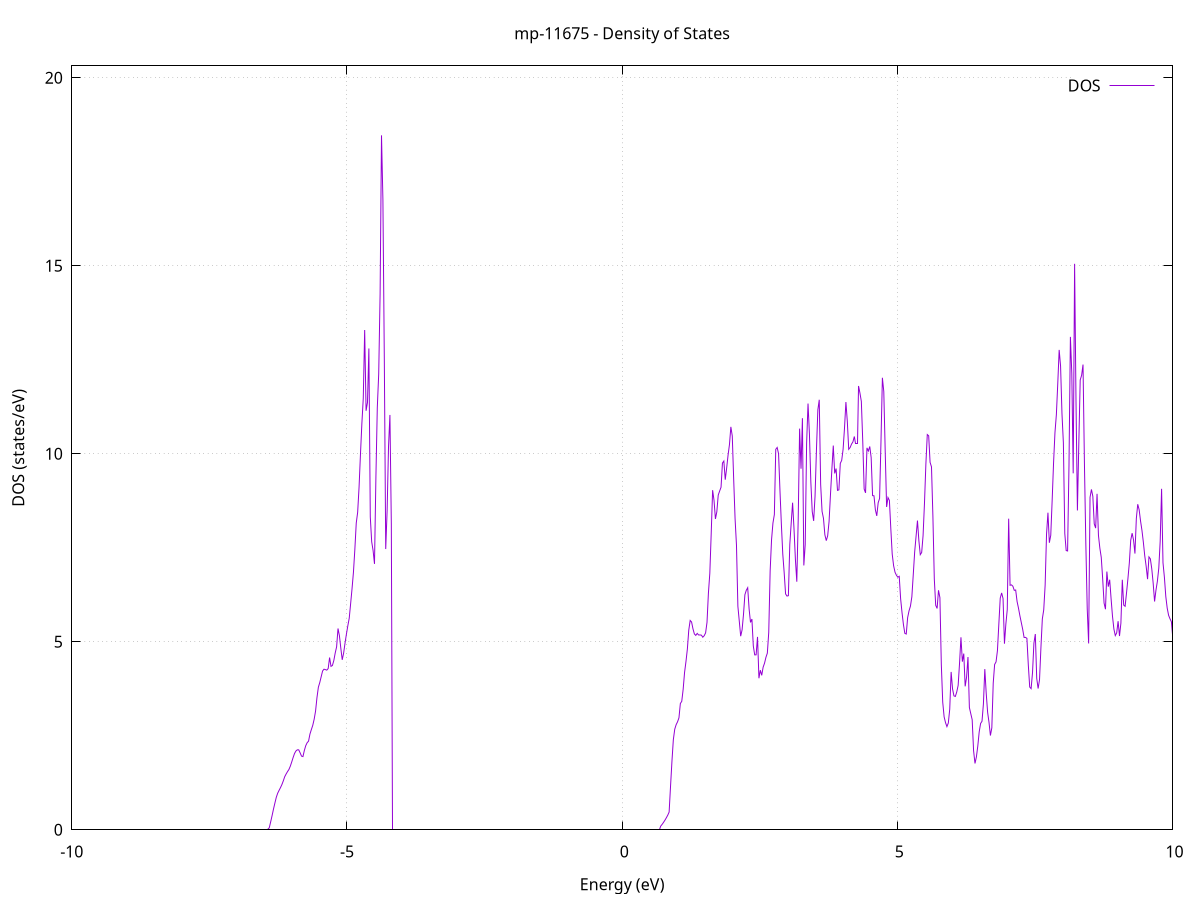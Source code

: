 set title 'mp-11675 - Density of States'
set xlabel 'Energy (eV)'
set ylabel 'DOS (states/eV)'
set grid
set xrange [-10:10]
set yrange [0:20.314]
set xzeroaxis lt -1
set terminal png size 800,600
set output 'mp-11675_dos_gnuplot.png'
plot '-' using 1:2 with lines title 'DOS'
-27.571200 0.000000
-27.545700 0.000000
-27.520300 0.000000
-27.494800 0.000000
-27.469300 0.000000
-27.443800 0.000000
-27.418300 0.000000
-27.392800 0.000000
-27.367300 0.000000
-27.341800 0.000000
-27.316300 0.000000
-27.290800 0.000000
-27.265300 0.000000
-27.239800 0.000000
-27.214300 0.000000
-27.188800 0.000000
-27.163300 0.000000
-27.137900 0.000000
-27.112400 0.000000
-27.086900 0.000000
-27.061400 0.000000
-27.035900 0.000000
-27.010400 0.000000
-26.984900 0.000000
-26.959400 0.000000
-26.933900 0.000000
-26.908400 0.000000
-26.882900 0.000000
-26.857400 0.000000
-26.831900 0.000000
-26.806400 0.000000
-26.781000 0.000000
-26.755500 0.000000
-26.730000 0.000000
-26.704500 0.000000
-26.679000 0.000000
-26.653500 0.000000
-26.628000 0.000000
-26.602500 0.000000
-26.577000 0.000000
-26.551500 0.000000
-26.526000 0.000000
-26.500500 0.000000
-26.475000 0.000000
-26.449500 0.000000
-26.424000 0.000000
-26.398600 0.000000
-26.373100 0.000000
-26.347600 0.000000
-26.322100 0.000000
-26.296600 0.000000
-26.271100 0.000000
-26.245600 0.000000
-26.220100 0.000000
-26.194600 0.000000
-26.169100 0.000000
-26.143600 0.000000
-26.118100 0.000000
-26.092600 0.000000
-26.067100 0.000000
-26.041600 0.000000
-26.016200 0.000000
-25.990700 0.000000
-25.965200 0.000000
-25.939700 0.000000
-25.914200 0.000000
-25.888700 0.000000
-25.863200 0.000000
-25.837700 0.000000
-25.812200 0.000000
-25.786700 0.000000
-25.761200 0.000000
-25.735700 0.000000
-25.710200 0.000000
-25.684700 0.000000
-25.659200 0.000000
-25.633800 0.000000
-25.608300 0.000000
-25.582800 0.000000
-25.557300 0.000000
-25.531800 0.000000
-25.506300 0.000000
-25.480800 0.000000
-25.455300 0.000000
-25.429800 0.000000
-25.404300 0.000000
-25.378800 0.000000
-25.353300 0.000000
-25.327800 0.000000
-25.302300 0.000000
-25.276900 0.000000
-25.251400 38.998400
-25.225900 33.982900
-25.200400 98.540900
-25.174900 41.031500
-25.149400 20.295000
-25.123900 32.928900
-25.098400 62.020000
-25.072900 0.000000
-25.047400 0.000000
-25.021900 601.232300
-24.996400 0.000000
-24.970900 0.000000
-24.945400 0.000000
-24.919900 72.611900
-24.894500 0.000000
-24.869000 0.000000
-24.843500 0.000000
-24.818000 0.000000
-24.792500 0.000000
-24.767000 0.000000
-24.741500 0.000000
-24.716000 0.000000
-24.690500 0.000000
-24.665000 0.000000
-24.639500 0.000000
-24.614000 0.000000
-24.588500 0.000000
-24.563000 0.000000
-24.537500 0.000000
-24.512100 0.000000
-24.486600 0.000000
-24.461100 0.000000
-24.435600 0.000000
-24.410100 0.000000
-24.384600 0.000000
-24.359100 0.000000
-24.333600 0.000000
-24.308100 0.000000
-24.282600 0.000000
-24.257100 0.000000
-24.231600 0.000000
-24.206100 0.000000
-24.180600 0.000000
-24.155100 0.000000
-24.129700 0.000000
-24.104200 0.000000
-24.078700 0.000000
-24.053200 0.000000
-24.027700 0.000000
-24.002200 0.000000
-23.976700 0.000000
-23.951200 0.000000
-23.925700 0.000000
-23.900200 0.000000
-23.874700 0.000000
-23.849200 0.000000
-23.823700 0.000000
-23.798200 0.000000
-23.772800 0.000000
-23.747300 0.000000
-23.721800 0.000000
-23.696300 0.000000
-23.670800 0.000000
-23.645300 0.000000
-23.619800 0.000000
-23.594300 0.000000
-23.568800 0.000000
-23.543300 0.000000
-23.517800 0.000000
-23.492300 0.000000
-23.466800 0.000000
-23.441300 0.000000
-23.415800 0.000000
-23.390400 0.000000
-23.364900 0.000000
-23.339400 0.000000
-23.313900 0.000000
-23.288400 0.000000
-23.262900 0.000000
-23.237400 0.000000
-23.211900 0.000000
-23.186400 0.000000
-23.160900 0.000000
-23.135400 0.000000
-23.109900 0.000000
-23.084400 0.000000
-23.058900 0.000000
-23.033400 0.000000
-23.008000 0.000000
-22.982500 0.000000
-22.957000 0.000000
-22.931500 0.000000
-22.906000 0.000000
-22.880500 0.000000
-22.855000 0.000000
-22.829500 0.000000
-22.804000 0.000000
-22.778500 0.000000
-22.753000 0.000000
-22.727500 0.000000
-22.702000 0.000000
-22.676500 0.000000
-22.651000 0.000000
-22.625600 0.000000
-22.600100 0.000000
-22.574600 0.000000
-22.549100 0.000000
-22.523600 0.000000
-22.498100 0.000000
-22.472600 0.000000
-22.447100 0.000000
-22.421600 0.000000
-22.396100 0.000000
-22.370600 0.000000
-22.345100 0.000000
-22.319600 0.000000
-22.294100 0.000000
-22.268700 0.000000
-22.243200 0.000000
-22.217700 0.000000
-22.192200 0.000000
-22.166700 0.000000
-22.141200 0.000000
-22.115700 0.000000
-22.090200 0.000000
-22.064700 0.000000
-22.039200 0.000000
-22.013700 0.000000
-21.988200 0.000000
-21.962700 0.000000
-21.937200 0.000000
-21.911700 0.000000
-21.886300 0.000000
-21.860800 0.000000
-21.835300 0.000000
-21.809800 0.000000
-21.784300 0.000000
-21.758800 0.000000
-21.733300 0.000000
-21.707800 0.000000
-21.682300 0.000000
-21.656800 0.000000
-21.631300 0.000000
-21.605800 0.000000
-21.580300 0.000000
-21.554800 0.000000
-21.529300 0.000000
-21.503900 0.000000
-21.478400 0.000000
-21.452900 0.000000
-21.427400 0.000000
-21.401900 0.000000
-21.376400 0.000000
-21.350900 0.000000
-21.325400 0.000000
-21.299900 0.000000
-21.274400 0.000000
-21.248900 0.000000
-21.223400 0.000000
-21.197900 0.000000
-21.172400 0.000000
-21.146900 0.000000
-21.121500 0.000000
-21.096000 0.000000
-21.070500 0.000000
-21.045000 0.000000
-21.019500 0.000000
-20.994000 0.000000
-20.968500 0.000000
-20.943000 0.000000
-20.917500 0.000000
-20.892000 0.000000
-20.866500 0.000000
-20.841000 0.000000
-20.815500 0.000000
-20.790000 0.000000
-20.764600 0.000000
-20.739100 0.000000
-20.713600 0.000000
-20.688100 0.000000
-20.662600 0.000000
-20.637100 0.000000
-20.611600 0.000000
-20.586100 0.000000
-20.560600 0.000000
-20.535100 0.000000
-20.509600 0.000000
-20.484100 0.000000
-20.458600 0.000000
-20.433100 0.000000
-20.407600 0.000000
-20.382200 0.000000
-20.356700 0.000000
-20.331200 0.000000
-20.305700 0.000000
-20.280200 0.000000
-20.254700 0.000000
-20.229200 0.000000
-20.203700 0.000000
-20.178200 0.000000
-20.152700 0.000000
-20.127200 0.000000
-20.101700 0.000000
-20.076200 0.000000
-20.050700 0.000000
-20.025200 0.000000
-19.999800 0.000000
-19.974300 0.000000
-19.948800 0.000000
-19.923300 0.000000
-19.897800 0.000000
-19.872300 0.000000
-19.846800 0.000000
-19.821300 0.000000
-19.795800 0.000000
-19.770300 0.000000
-19.744800 0.000000
-19.719300 0.000000
-19.693800 0.000000
-19.668300 0.000000
-19.642800 0.000000
-19.617400 0.000000
-19.591900 0.000000
-19.566400 0.000000
-19.540900 0.000000
-19.515400 0.000000
-19.489900 0.000000
-19.464400 0.000000
-19.438900 0.000000
-19.413400 0.000000
-19.387900 0.000000
-19.362400 0.000000
-19.336900 0.000000
-19.311400 0.000000
-19.285900 0.000000
-19.260500 0.000000
-19.235000 0.000000
-19.209500 0.000000
-19.184000 0.000000
-19.158500 0.000000
-19.133000 0.000000
-19.107500 0.000000
-19.082000 0.000000
-19.056500 0.000000
-19.031000 0.000000
-19.005500 0.000000
-18.980000 0.000000
-18.954500 0.000000
-18.929000 0.000000
-18.903500 0.000000
-18.878100 0.000000
-18.852600 0.000000
-18.827100 0.000000
-18.801600 0.000000
-18.776100 0.000000
-18.750600 0.000000
-18.725100 0.000000
-18.699600 0.000000
-18.674100 0.000000
-18.648600 0.000000
-18.623100 0.000000
-18.597600 0.000000
-18.572100 0.000000
-18.546600 0.000000
-18.521100 0.000000
-18.495700 0.000000
-18.470200 0.000000
-18.444700 0.000000
-18.419200 0.000000
-18.393700 0.000000
-18.368200 0.000000
-18.342700 0.000000
-18.317200 0.000000
-18.291700 0.000000
-18.266200 0.000000
-18.240700 0.000000
-18.215200 0.000000
-18.189700 0.000000
-18.164200 0.000000
-18.138700 0.000000
-18.113300 0.000000
-18.087800 0.000000
-18.062300 0.000000
-18.036800 0.000000
-18.011300 0.000000
-17.985800 0.000000
-17.960300 0.000000
-17.934800 0.000000
-17.909300 0.000000
-17.883800 0.000000
-17.858300 0.000000
-17.832800 0.000000
-17.807300 0.000000
-17.781800 0.000000
-17.756400 0.000000
-17.730900 0.000000
-17.705400 0.000000
-17.679900 0.000000
-17.654400 0.000000
-17.628900 0.000000
-17.603400 0.000000
-17.577900 0.000000
-17.552400 0.000000
-17.526900 0.000000
-17.501400 0.000000
-17.475900 0.000000
-17.450400 0.000000
-17.424900 0.000000
-17.399400 0.000000
-17.374000 0.000000
-17.348500 0.000000
-17.323000 0.000000
-17.297500 0.000000
-17.272000 0.000000
-17.246500 0.000000
-17.221000 0.000000
-17.195500 0.000000
-17.170000 0.000000
-17.144500 0.000000
-17.119000 0.000000
-17.093500 0.000000
-17.068000 0.000000
-17.042500 0.000000
-17.017000 0.000000
-16.991600 0.000000
-16.966100 0.000000
-16.940600 0.000000
-16.915100 0.000000
-16.889600 0.000000
-16.864100 0.000000
-16.838600 0.000000
-16.813100 0.000000
-16.787600 0.000000
-16.762100 0.000000
-16.736600 0.000000
-16.711100 0.000000
-16.685600 0.000000
-16.660100 0.000000
-16.634600 0.000000
-16.609200 0.000000
-16.583700 0.000000
-16.558200 0.000000
-16.532700 0.000000
-16.507200 0.000000
-16.481700 0.000000
-16.456200 0.000000
-16.430700 0.000000
-16.405200 0.000000
-16.379700 0.000000
-16.354200 0.000000
-16.328700 0.000000
-16.303200 0.000000
-16.277700 0.000000
-16.252300 0.000000
-16.226800 0.000000
-16.201300 0.000000
-16.175800 0.000000
-16.150300 0.000000
-16.124800 0.000000
-16.099300 0.000000
-16.073800 0.000000
-16.048300 0.000000
-16.022800 0.000000
-15.997300 0.000000
-15.971800 0.000000
-15.946300 0.000000
-15.920800 0.000000
-15.895300 0.000000
-15.869900 0.000000
-15.844400 0.000000
-15.818900 0.000000
-15.793400 0.000000
-15.767900 0.000000
-15.742400 0.000000
-15.716900 0.000000
-15.691400 0.000000
-15.665900 0.000000
-15.640400 0.000000
-15.614900 0.000000
-15.589400 0.000000
-15.563900 0.000000
-15.538400 0.000000
-15.512900 0.000000
-15.487500 0.000000
-15.462000 0.000000
-15.436500 0.000000
-15.411000 0.000000
-15.385500 0.000000
-15.360000 0.000000
-15.334500 0.000000
-15.309000 0.000000
-15.283500 0.000000
-15.258000 0.000000
-15.232500 0.000000
-15.207000 0.000000
-15.181500 0.000000
-15.156000 0.000000
-15.130500 0.000000
-15.105100 0.000000
-15.079600 0.000000
-15.054100 0.000000
-15.028600 0.000000
-15.003100 0.000000
-14.977600 0.000000
-14.952100 0.000000
-14.926600 0.000000
-14.901100 0.000000
-14.875600 0.000000
-14.850100 0.000000
-14.824600 0.000000
-14.799100 0.000000
-14.773600 0.000000
-14.748200 0.000000
-14.722700 0.000000
-14.697200 0.000000
-14.671700 0.000000
-14.646200 0.000000
-14.620700 0.000000
-14.595200 0.000000
-14.569700 0.000000
-14.544200 0.000000
-14.518700 0.000000
-14.493200 0.000000
-14.467700 0.000000
-14.442200 0.000000
-14.416700 0.000000
-14.391200 0.000000
-14.365800 0.000000
-14.340300 0.000000
-14.314800 0.000000
-14.289300 0.000000
-14.263800 0.000000
-14.238300 0.000000
-14.212800 0.000000
-14.187300 0.000000
-14.161800 0.000000
-14.136300 0.000000
-14.110800 0.000000
-14.085300 0.000000
-14.059800 0.000000
-14.034300 0.000000
-14.008800 0.000000
-13.983400 0.000000
-13.957900 0.000000
-13.932400 0.000000
-13.906900 0.000000
-13.881400 0.000000
-13.855900 0.000000
-13.830400 0.000000
-13.804900 0.000000
-13.779400 0.000000
-13.753900 0.000000
-13.728400 0.000000
-13.702900 0.000000
-13.677400 0.000000
-13.651900 0.000000
-13.626400 0.000000
-13.601000 0.000000
-13.575500 0.000000
-13.550000 0.000000
-13.524500 0.000000
-13.499000 0.000000
-13.473500 0.000000
-13.448000 0.000000
-13.422500 0.000000
-13.397000 0.000000
-13.371500 0.000000
-13.346000 0.000000
-13.320500 0.000000
-13.295000 0.000000
-13.269500 0.000000
-13.244000 0.000000
-13.218600 0.000000
-13.193100 0.000000
-13.167600 0.000000
-13.142100 0.000000
-13.116600 0.000000
-13.091100 0.000000
-13.065600 0.000000
-13.040100 0.000000
-13.014600 0.000000
-12.989100 0.000000
-12.963600 0.000000
-12.938100 0.000000
-12.912600 0.000000
-12.887100 0.000000
-12.861700 0.000000
-12.836200 0.000000
-12.810700 0.000000
-12.785200 0.000000
-12.759700 0.000000
-12.734200 0.000000
-12.708700 0.000000
-12.683200 0.000000
-12.657700 0.000000
-12.632200 0.000000
-12.606700 0.000000
-12.581200 0.000000
-12.555700 0.000000
-12.530200 0.000000
-12.504700 0.000000
-12.479300 0.000000
-12.453800 0.000000
-12.428300 0.000000
-12.402800 0.000000
-12.377300 0.000000
-12.351800 0.000000
-12.326300 0.000000
-12.300800 0.000000
-12.275300 0.000000
-12.249800 0.000000
-12.224300 0.000000
-12.198800 0.000000
-12.173300 0.000000
-12.147800 0.000000
-12.122300 0.000000
-12.096900 0.000000
-12.071400 0.000000
-12.045900 0.000000
-12.020400 0.000000
-11.994900 0.000000
-11.969400 0.000000
-11.943900 0.000000
-11.918400 0.000000
-11.892900 0.000000
-11.867400 0.000000
-11.841900 0.000000
-11.816400 0.000000
-11.790900 0.000000
-11.765400 0.000000
-11.739900 0.000000
-11.714500 0.000000
-11.689000 0.000000
-11.663500 0.000000
-11.638000 0.000000
-11.612500 0.000000
-11.587000 0.000000
-11.561500 0.000000
-11.536000 0.000000
-11.510500 0.000000
-11.485000 0.000000
-11.459500 0.000000
-11.434000 0.000000
-11.408500 0.000000
-11.383000 0.000000
-11.357600 0.000000
-11.332100 0.000000
-11.306600 0.000000
-11.281100 0.000000
-11.255600 0.000000
-11.230100 0.000000
-11.204600 0.000000
-11.179100 0.000000
-11.153600 0.000000
-11.128100 0.000000
-11.102600 0.000000
-11.077100 0.000000
-11.051600 0.000000
-11.026100 0.000000
-11.000600 0.000000
-10.975200 0.000000
-10.949700 0.000000
-10.924200 0.000000
-10.898700 0.000000
-10.873200 0.000000
-10.847700 0.000000
-10.822200 0.000000
-10.796700 0.000000
-10.771200 0.000000
-10.745700 0.000000
-10.720200 0.000000
-10.694700 0.000000
-10.669200 0.000000
-10.643700 0.000000
-10.618200 0.000000
-10.592800 0.000000
-10.567300 0.000000
-10.541800 0.000000
-10.516300 0.000000
-10.490800 0.000000
-10.465300 0.000000
-10.439800 0.000000
-10.414300 0.000000
-10.388800 0.000000
-10.363300 0.000000
-10.337800 0.000000
-10.312300 0.000000
-10.286800 0.000000
-10.261300 0.000000
-10.235800 0.000000
-10.210400 0.000000
-10.184900 0.000000
-10.159400 0.000000
-10.133900 0.000000
-10.108400 0.000000
-10.082900 0.000000
-10.057400 0.000000
-10.031900 0.000000
-10.006400 0.000000
-9.980900 0.000000
-9.955400 0.000000
-9.929900 0.000000
-9.904400 0.000000
-9.878900 0.000000
-9.853500 0.000000
-9.828000 0.000000
-9.802500 0.000000
-9.777000 0.000000
-9.751500 0.000000
-9.726000 0.000000
-9.700500 0.000000
-9.675000 0.000000
-9.649500 0.000000
-9.624000 0.000000
-9.598500 0.000000
-9.573000 0.000000
-9.547500 0.000000
-9.522000 0.000000
-9.496500 0.000000
-9.471100 0.000000
-9.445600 0.000000
-9.420100 0.000000
-9.394600 0.000000
-9.369100 0.000000
-9.343600 0.000000
-9.318100 0.000000
-9.292600 0.000000
-9.267100 0.000000
-9.241600 0.000000
-9.216100 0.000000
-9.190600 0.000000
-9.165100 0.000000
-9.139600 0.000000
-9.114100 0.000000
-9.088700 0.000000
-9.063200 0.000000
-9.037700 0.000000
-9.012200 0.000000
-8.986700 0.000000
-8.961200 0.000000
-8.935700 0.000000
-8.910200 0.000000
-8.884700 0.000000
-8.859200 0.000000
-8.833700 0.000000
-8.808200 0.000000
-8.782700 0.000000
-8.757200 0.000000
-8.731700 0.000000
-8.706300 0.000000
-8.680800 0.000000
-8.655300 0.000000
-8.629800 0.000000
-8.604300 0.000000
-8.578800 0.000000
-8.553300 0.000000
-8.527800 0.000000
-8.502300 0.000000
-8.476800 0.000000
-8.451300 0.000000
-8.425800 0.000000
-8.400300 0.000000
-8.374800 0.000000
-8.349400 0.000000
-8.323900 0.000000
-8.298400 0.000000
-8.272900 0.000000
-8.247400 0.000000
-8.221900 0.000000
-8.196400 0.000000
-8.170900 0.000000
-8.145400 0.000000
-8.119900 0.000000
-8.094400 0.000000
-8.068900 0.000000
-8.043400 0.000000
-8.017900 0.000000
-7.992400 0.000000
-7.967000 0.000000
-7.941500 0.000000
-7.916000 0.000000
-7.890500 0.000000
-7.865000 0.000000
-7.839500 0.000000
-7.814000 0.000000
-7.788500 0.000000
-7.763000 0.000000
-7.737500 0.000000
-7.712000 0.000000
-7.686500 0.000000
-7.661000 0.000000
-7.635500 0.000000
-7.610000 0.000000
-7.584600 0.000000
-7.559100 0.000000
-7.533600 0.000000
-7.508100 0.000000
-7.482600 0.000000
-7.457100 0.000000
-7.431600 0.000000
-7.406100 0.000000
-7.380600 0.000000
-7.355100 0.000000
-7.329600 0.000000
-7.304100 0.000000
-7.278600 0.000000
-7.253100 0.000000
-7.227600 0.000000
-7.202200 0.000000
-7.176700 0.000000
-7.151200 0.000000
-7.125700 0.000000
-7.100200 0.000000
-7.074700 0.000000
-7.049200 0.000000
-7.023700 0.000000
-6.998200 0.000000
-6.972700 0.000000
-6.947200 0.000000
-6.921700 0.000000
-6.896200 0.000000
-6.870700 0.000000
-6.845300 0.000000
-6.819800 0.000000
-6.794300 0.000000
-6.768800 0.000000
-6.743300 0.000000
-6.717800 0.000000
-6.692300 0.000000
-6.666800 0.000000
-6.641300 0.000000
-6.615800 0.000000
-6.590300 0.000000
-6.564800 0.000000
-6.539300 0.000000
-6.513800 0.000000
-6.488300 0.000000
-6.462900 0.000000
-6.437400 0.000000
-6.411900 0.052200
-6.386400 0.210100
-6.360900 0.374500
-6.335400 0.547500
-6.309900 0.708400
-6.284400 0.862400
-6.258900 0.972100
-6.233400 1.048700
-6.207900 1.121100
-6.182400 1.202200
-6.156900 1.300100
-6.131400 1.410700
-6.105900 1.482500
-6.080500 1.545700
-6.055000 1.603000
-6.029500 1.690400
-6.004000 1.802200
-5.978500 1.920800
-5.953000 2.028400
-5.927500 2.094800
-5.902000 2.126500
-5.876500 2.125100
-5.851000 2.045600
-5.825500 1.958100
-5.800000 1.946500
-5.774500 2.108100
-5.749000 2.236600
-5.723500 2.315100
-5.698100 2.356900
-5.672600 2.545100
-5.647100 2.664500
-5.621600 2.777000
-5.596100 2.939000
-5.570600 3.157100
-5.545100 3.515000
-5.519600 3.791300
-5.494100 3.915300
-5.468600 4.069600
-5.443100 4.222700
-5.417600 4.270100
-5.392100 4.259500
-5.366600 4.245600
-5.341200 4.288800
-5.315700 4.579800
-5.290200 4.345400
-5.264700 4.368600
-5.239200 4.498500
-5.213700 4.700100
-5.188200 4.865300
-5.162700 5.352600
-5.137200 5.160300
-5.111700 4.827400
-5.086200 4.519200
-5.060700 4.697800
-5.035200 4.965000
-5.009700 5.205300
-4.984200 5.427200
-4.958800 5.627400
-4.933300 6.015000
-4.907800 6.412600
-4.882300 6.849300
-4.856800 7.454100
-4.831300 8.157200
-4.805800 8.442600
-4.780300 9.109300
-4.754800 9.987600
-4.729300 10.800300
-4.703800 11.475200
-4.678300 13.289900
-4.652800 11.142200
-4.627300 11.362000
-4.601800 12.798900
-4.576400 8.321200
-4.550900 7.658800
-4.525400 7.425900
-4.499900 7.070600
-4.474400 9.363500
-4.448900 11.226500
-4.423400 12.119400
-4.397900 14.245000
-4.372400 18.466900
-4.346900 16.751200
-4.321400 12.512200
-4.295900 7.465900
-4.270400 8.484000
-4.244900 10.195400
-4.219400 11.030800
-4.194000 8.130500
-4.168500 0.000000
-4.143000 0.000000
-4.117500 0.000000
-4.092000 0.000000
-4.066500 0.000000
-4.041000 0.000000
-4.015500 0.000000
-3.990000 0.000000
-3.964500 0.000000
-3.939000 0.000000
-3.913500 0.000000
-3.888000 0.000000
-3.862500 0.000000
-3.837100 0.000000
-3.811600 0.000000
-3.786100 0.000000
-3.760600 0.000000
-3.735100 0.000000
-3.709600 0.000000
-3.684100 0.000000
-3.658600 0.000000
-3.633100 0.000000
-3.607600 0.000000
-3.582100 0.000000
-3.556600 0.000000
-3.531100 0.000000
-3.505600 0.000000
-3.480100 0.000000
-3.454700 0.000000
-3.429200 0.000000
-3.403700 0.000000
-3.378200 0.000000
-3.352700 0.000000
-3.327200 0.000000
-3.301700 0.000000
-3.276200 0.000000
-3.250700 0.000000
-3.225200 0.000000
-3.199700 0.000000
-3.174200 0.000000
-3.148700 0.000000
-3.123200 0.000000
-3.097700 0.000000
-3.072300 0.000000
-3.046800 0.000000
-3.021300 0.000000
-2.995800 0.000000
-2.970300 0.000000
-2.944800 0.000000
-2.919300 0.000000
-2.893800 0.000000
-2.868300 0.000000
-2.842800 0.000000
-2.817300 0.000000
-2.791800 0.000000
-2.766300 0.000000
-2.740800 0.000000
-2.715300 0.000000
-2.689900 0.000000
-2.664400 0.000000
-2.638900 0.000000
-2.613400 0.000000
-2.587900 0.000000
-2.562400 0.000000
-2.536900 0.000000
-2.511400 0.000000
-2.485900 0.000000
-2.460400 0.000000
-2.434900 0.000000
-2.409400 0.000000
-2.383900 0.000000
-2.358400 0.000000
-2.333000 0.000000
-2.307500 0.000000
-2.282000 0.000000
-2.256500 0.000000
-2.231000 0.000000
-2.205500 0.000000
-2.180000 0.000000
-2.154500 0.000000
-2.129000 0.000000
-2.103500 0.000000
-2.078000 0.000000
-2.052500 0.000000
-2.027000 0.000000
-2.001500 0.000000
-1.976000 0.000000
-1.950600 0.000000
-1.925100 0.000000
-1.899600 0.000000
-1.874100 0.000000
-1.848600 0.000000
-1.823100 0.000000
-1.797600 0.000000
-1.772100 0.000000
-1.746600 0.000000
-1.721100 0.000000
-1.695600 0.000000
-1.670100 0.000000
-1.644600 0.000000
-1.619100 0.000000
-1.593600 0.000000
-1.568200 0.000000
-1.542700 0.000000
-1.517200 0.000000
-1.491700 0.000000
-1.466200 0.000000
-1.440700 0.000000
-1.415200 0.000000
-1.389700 0.000000
-1.364200 0.000000
-1.338700 0.000000
-1.313200 0.000000
-1.287700 0.000000
-1.262200 0.000000
-1.236700 0.000000
-1.211200 0.000000
-1.185800 0.000000
-1.160300 0.000000
-1.134800 0.000000
-1.109300 0.000000
-1.083800 0.000000
-1.058300 0.000000
-1.032800 0.000000
-1.007300 0.000000
-0.981800 0.000000
-0.956300 0.000000
-0.930800 0.000000
-0.905300 0.000000
-0.879800 0.000000
-0.854300 0.000000
-0.828900 0.000000
-0.803400 0.000000
-0.777900 0.000000
-0.752400 0.000000
-0.726900 0.000000
-0.701400 0.000000
-0.675900 0.000000
-0.650400 0.000000
-0.624900 0.000000
-0.599400 0.000000
-0.573900 0.000000
-0.548400 0.000000
-0.522900 0.000000
-0.497400 0.000000
-0.471900 0.000000
-0.446500 0.000000
-0.421000 0.000000
-0.395500 0.000000
-0.370000 0.000000
-0.344500 0.000000
-0.319000 0.000000
-0.293500 0.000000
-0.268000 0.000000
-0.242500 0.000000
-0.217000 0.000000
-0.191500 0.000000
-0.166000 0.000000
-0.140500 0.000000
-0.115000 0.000000
-0.089500 0.000000
-0.064100 0.000000
-0.038600 0.000000
-0.013100 0.000000
0.012400 0.000000
0.037900 0.000000
0.063400 0.000000
0.088900 0.000000
0.114400 0.000000
0.139900 0.000000
0.165400 0.000000
0.190900 0.000000
0.216400 0.000000
0.241900 0.000000
0.267400 0.000000
0.292900 0.000000
0.318300 0.000000
0.343800 0.000000
0.369300 0.000000
0.394800 0.000000
0.420300 0.000000
0.445800 0.000000
0.471300 0.000000
0.496800 0.000000
0.522300 0.000000
0.547800 0.000000
0.573300 0.000000
0.598800 0.000000
0.624300 0.000000
0.649800 0.000000
0.675200 0.000000
0.700700 0.096600
0.726200 0.143600
0.751700 0.196200
0.777200 0.254400
0.802700 0.318100
0.828200 0.387000
0.853700 0.470500
0.879200 1.155300
0.904700 1.816500
0.930200 2.395100
0.955700 2.674700
0.981200 2.795100
1.006700 2.871100
1.032200 2.976700
1.057600 3.358100
1.083100 3.415400
1.108600 3.734600
1.134100 4.183200
1.159600 4.472500
1.185100 4.805600
1.210600 5.309900
1.236100 5.566800
1.261600 5.525200
1.287100 5.341800
1.312600 5.207200
1.338100 5.169300
1.363600 5.222100
1.389100 5.180800
1.414600 5.181400
1.440000 5.175100
1.465500 5.120700
1.491000 5.160300
1.516500 5.237100
1.542000 5.516000
1.567500 6.293500
1.593000 6.820900
1.618500 7.885100
1.644000 9.030800
1.669500 8.758000
1.695000 8.266100
1.720500 8.456500
1.746000 8.900800
1.771500 9.008000
1.797000 9.108800
1.822400 9.752100
1.847900 9.805600
1.873400 9.309100
1.898900 9.617800
1.924400 9.960300
1.949900 10.242500
1.975400 10.714100
2.000900 10.472400
2.026400 9.331800
2.051900 8.274700
2.077400 7.566700
2.102900 5.943600
2.128400 5.547700
2.153900 5.148000
2.179300 5.315900
2.204800 5.722900
2.230300 6.251500
2.255800 6.368600
2.281300 6.436900
2.306800 5.872600
2.332300 5.514900
2.357800 5.603400
2.383300 4.886800
2.408800 4.650200
2.434300 4.652400
2.459800 5.129500
2.485300 4.029600
2.510800 4.244600
2.536300 4.106700
2.561700 4.323800
2.587200 4.429500
2.612700 4.586400
2.638200 4.697400
2.663700 5.248000
2.689200 6.880300
2.714700 7.714300
2.740200 8.157500
2.765700 8.382400
2.791200 10.117100
2.816700 10.166700
2.842200 9.998800
2.867700 9.020900
2.893200 8.122400
2.918700 7.331800
2.944100 6.837600
2.969600 6.272200
2.995100 6.215200
3.020600 6.225000
3.046100 7.585200
3.071600 8.153200
3.097100 8.697800
3.122600 8.006400
3.148100 7.189000
3.173600 6.597000
3.199100 8.250100
3.224600 10.668700
3.250100 9.601300
3.275600 10.945300
3.301100 7.028500
3.326500 7.586300
3.352000 10.280500
3.377500 11.334200
3.403000 10.529100
3.428500 9.252000
3.454000 8.463100
3.479500 8.213600
3.505000 8.868700
3.530500 10.101200
3.556000 11.168000
3.581500 11.435300
3.607000 9.181900
3.632500 8.467700
3.658000 8.283500
3.683400 7.846500
3.708900 7.689000
3.734400 7.815600
3.759900 8.198800
3.785400 8.915300
3.810900 9.589200
3.836400 10.216600
3.861900 9.476800
3.887400 9.606000
3.912900 9.025700
3.938400 9.038300
3.963900 9.743500
3.989400 9.823400
4.014900 10.119400
4.040400 10.683800
4.065800 11.374400
4.091300 10.858500
4.116800 10.118000
4.142300 10.164500
4.167800 10.255900
4.193300 10.315700
4.218800 10.458600
4.244300 10.281600
4.269800 10.281600
4.295300 11.801400
4.320800 11.614100
4.346300 11.391300
4.371800 10.332300
4.397300 9.061200
4.422800 8.959300
4.448200 10.156400
4.473700 10.071400
4.499200 10.193300
4.524700 9.899400
4.550200 8.886200
4.575700 8.881900
4.601200 8.509700
4.626700 8.346900
4.652200 8.696800
4.677700 8.811600
4.703200 10.331800
4.728700 12.019900
4.754200 11.652900
4.779700 10.077800
4.805200 8.585100
4.830600 8.835400
4.856100 8.757900
4.881600 8.011900
4.907100 7.332400
4.932600 7.021800
4.958100 6.849400
4.983600 6.768900
5.009100 6.716700
5.034600 6.740100
5.060100 6.142400
5.085600 5.771600
5.111100 5.456300
5.136600 5.222800
5.162100 5.205700
5.187500 5.642300
5.213000 5.822800
5.238500 5.948100
5.264000 6.196300
5.289500 6.779300
5.315000 7.382800
5.340500 7.802900
5.366000 8.222100
5.391500 7.690900
5.417000 7.316100
5.442500 7.373100
5.468000 7.823600
5.493500 8.687700
5.519000 9.727800
5.544500 10.510200
5.569900 10.476600
5.595400 9.770300
5.620900 9.651000
5.646400 8.340000
5.671900 6.673200
5.697400 5.969500
5.722900 5.886000
5.748400 6.368900
5.773900 6.173100
5.799400 4.397500
5.824900 3.394400
5.850400 3.003000
5.875900 2.848200
5.901400 2.743600
5.926900 2.840200
5.952300 3.206400
5.977800 4.197300
6.003300 3.747300
6.028800 3.560700
6.054300 3.545300
6.079800 3.664500
6.105300 3.840000
6.130800 4.435800
6.156300 5.118100
6.181800 4.470600
6.207300 4.685000
6.232800 3.813800
6.258300 4.056400
6.283800 4.594400
6.309300 3.252500
6.334700 3.087900
6.360200 2.926800
6.385700 2.103600
6.411200 1.764000
6.436700 1.936600
6.462200 2.225400
6.487700 2.603100
6.513200 2.827300
6.538700 2.885700
6.564200 3.343300
6.589700 4.273700
6.615200 3.629400
6.640700 3.124500
6.666200 2.852300
6.691600 2.506500
6.717100 2.710400
6.742600 3.901400
6.768100 4.396400
6.793600 4.464000
6.819100 4.763600
6.844600 5.471100
6.870100 6.162300
6.895600 6.298600
6.921100 6.148500
6.946600 4.948200
6.972100 5.469400
6.997600 5.852500
7.023100 8.272600
7.048600 6.501800
7.074000 6.512600
7.099500 6.477200
7.125000 6.367300
7.150500 6.375900
7.176000 6.070700
7.201500 5.894400
7.227000 5.692800
7.252500 5.511700
7.278000 5.329700
7.303500 5.114300
7.329000 5.115900
7.354500 5.091300
7.380000 4.384500
7.405500 3.796200
7.431000 3.753100
7.456400 4.174500
7.481900 4.962000
7.507400 5.205300
7.532900 4.027400
7.558400 3.756000
7.583900 3.991500
7.609400 4.847700
7.634900 5.606100
7.660400 5.850500
7.685900 6.505400
7.711400 7.863600
7.736900 8.431600
7.762400 7.632600
7.787900 7.830000
7.813400 8.757800
7.838800 9.753900
7.864300 10.558100
7.889800 11.037500
7.915300 11.867700
7.940800 12.761400
7.966300 12.330800
7.991800 11.061200
8.017300 10.290200
8.042800 7.880400
8.068300 7.425000
8.093800 7.414000
8.119300 9.698700
8.144800 13.107500
8.170300 12.138800
8.195700 9.479500
8.221200 15.049700
8.246700 11.403300
8.272200 8.492200
8.297700 10.275800
8.323200 11.961600
8.348700 12.084500
8.374200 12.371000
8.399700 9.749800
8.425200 7.611100
8.450700 5.877300
8.476200 4.955100
8.501700 8.840400
8.527200 9.051400
8.552700 8.865000
8.578100 8.133900
8.603600 8.021600
8.629100 8.933800
8.654600 7.829000
8.680100 7.488700
8.705600 7.244800
8.731100 6.679900
8.756600 6.029100
8.782100 5.864800
8.807600 6.866800
8.833100 6.465200
8.858600 6.649900
8.884100 6.147700
8.909600 5.679700
8.935100 5.338900
8.960500 5.164400
8.986000 5.236300
9.011500 5.547500
9.037000 5.152200
9.062500 5.496200
9.088000 6.648300
9.113500 5.975300
9.139000 5.942300
9.164500 6.298200
9.190000 6.675500
9.215500 7.093700
9.241000 7.700700
9.266500 7.886800
9.292000 7.706400
9.317500 7.345400
9.342900 8.275300
9.368400 8.657000
9.393900 8.512000
9.419400 8.212500
9.444900 7.963300
9.470400 7.647300
9.495900 7.285400
9.521400 7.005800
9.546900 6.664500
9.572400 7.256200
9.597900 7.204400
9.623400 6.940000
9.648900 6.555700
9.674400 6.070100
9.699800 6.374600
9.725300 6.608800
9.750800 6.956300
9.776300 7.674500
9.801800 9.067400
9.827300 7.102300
9.852800 6.714600
9.878300 6.203900
9.903800 5.894600
9.929300 5.702900
9.954800 5.610000
9.980300 5.531800
10.005800 5.091400
10.031300 4.431900
10.056800 3.977700
10.082200 3.703000
10.107700 3.502100
10.133200 3.354700
10.158700 3.210200
10.184200 3.090700
10.209700 2.985700
10.235200 2.869000
10.260700 2.760300
10.286200 2.620500
10.311700 2.445500
10.337200 2.299100
10.362700 2.235900
10.388200 2.175300
10.413700 2.105900
10.439200 2.028400
10.464600 1.913900
10.490100 1.769800
10.515600 1.732700
10.541100 2.013000
10.566600 1.691300
10.592100 1.166900
10.617600 1.150900
10.643100 1.164900
10.668600 1.198200
10.694100 1.303400
10.719600 1.352400
10.745100 1.439500
10.770600 1.526300
10.796100 1.612700
10.821600 1.683100
10.847000 1.749200
10.872500 1.833900
10.898000 1.931100
10.923500 2.045800
10.949000 2.134000
10.974500 2.217400
11.000000 2.343600
11.025500 2.448100
11.051000 2.550800
11.076500 2.664700
11.102000 2.883700
11.127500 3.027700
11.153000 3.172400
11.178500 3.334200
11.203900 3.499100
11.229400 3.654500
11.254900 3.832500
11.280400 4.029100
11.305900 4.697800
11.331400 5.251100
11.356900 4.775400
11.382400 4.745400
11.407900 4.781300
11.433400 4.986400
11.458900 5.158100
11.484400 5.200700
11.509900 5.123600
11.535400 4.865400
11.560900 4.508700
11.586300 4.303000
11.611800 4.109800
11.637300 4.062700
11.662800 4.012600
11.688300 4.081600
11.713800 4.247500
11.739300 4.444700
11.764800 4.350600
11.790300 4.369300
11.815800 4.674300
11.841300 4.998700
11.866800 5.254300
11.892300 5.625600
11.917800 6.341200
11.943300 7.080100
11.968700 6.984700
11.994200 6.670400
12.019700 6.456400
12.045200 6.418200
12.070700 6.461900
12.096200 6.197300
12.121700 5.832300
12.147200 5.351200
12.172700 5.012200
12.198200 4.905700
12.223700 5.118500
12.249200 5.377700
12.274700 5.601600
12.300200 5.837400
12.325700 6.099600
12.351100 6.246700
12.376600 6.344800
12.402100 6.179100
12.427600 6.106400
12.453100 6.190400
12.478600 6.584500
12.504100 6.837600
12.529600 6.917100
12.555100 6.995300
12.580600 7.531600
12.606100 7.920800
12.631600 8.154400
12.657100 8.091800
12.682600 7.976200
12.708100 7.675200
12.733500 7.170000
12.759000 6.755200
12.784500 7.075900
12.810000 7.450300
12.835500 7.486700
12.861000 7.434500
12.886500 7.393200
12.912000 6.831000
12.937500 6.762200
12.963000 6.935500
12.988500 7.298800
13.014000 7.194600
13.039500 7.378400
13.065000 7.408800
13.090400 7.306800
13.115900 7.160600
13.141400 7.059800
13.166900 7.062100
13.192400 7.070000
13.217900 7.248100
13.243400 7.013100
13.268900 6.670200
13.294400 6.225400
13.319900 6.322900
13.345400 6.308900
13.370900 6.163100
13.396400 6.142000
13.421900 6.085700
13.447400 6.242300
13.472800 6.130100
13.498300 6.402300
13.523800 6.097400
13.549300 6.380000
13.574800 6.961700
13.600300 7.168700
13.625800 7.502400
13.651300 7.459500
13.676800 6.982000
13.702300 7.067500
13.727800 7.310000
13.753300 7.562000
13.778800 7.852800
13.804300 7.789400
13.829800 7.440300
13.855200 7.321100
13.880700 7.347500
13.906200 7.430500
13.931700 7.413600
13.957200 7.038400
13.982700 6.846100
14.008200 6.958700
14.033700 6.959300
14.059200 6.277900
14.084700 6.352000
14.110200 6.572400
14.135700 6.892100
14.161200 6.917700
14.186700 7.123700
14.212200 7.315900
14.237600 7.547200
14.263100 7.894700
14.288600 7.789100
14.314100 7.436300
14.339600 7.274400
14.365100 7.138500
14.390600 7.105600
14.416100 7.386900
14.441600 7.714200
14.467100 7.808900
14.492600 7.974800
14.518100 7.859400
14.543600 7.528800
14.569100 7.330700
14.594500 7.102000
14.620000 7.035900
14.645500 7.147000
14.671000 7.353100
14.696500 7.327300
14.722000 7.561800
14.747500 7.660900
14.773000 7.930100
14.798500 8.197900
14.824000 8.359100
14.849500 8.824000
14.875000 8.384300
14.900500 8.133400
14.926000 7.961300
14.951500 8.225400
14.976900 8.797600
15.002400 8.708500
15.027900 8.341200
15.053400 8.061900
15.078900 8.163200
15.104400 8.390500
15.129900 8.158600
15.155400 7.863900
15.180900 7.930000
15.206400 7.960100
15.231900 7.937600
15.257400 8.296400
15.282900 7.526700
15.308400 7.079500
15.333900 6.752700
15.359300 6.700100
15.384800 7.087000
15.410300 7.338200
15.435800 7.585600
15.461300 7.936200
15.486800 7.908000
15.512300 7.739000
15.537800 7.719100
15.563300 7.860500
15.588800 7.915000
15.614300 8.209300
15.639800 8.490400
15.665300 8.851100
15.690800 8.354800
15.716300 7.871700
15.741700 7.685400
15.767200 7.482700
15.792700 7.047500
15.818200 6.613700
15.843700 6.437300
15.869200 6.737600
15.894700 7.162600
15.920200 8.194000
15.945700 9.543600
15.971200 10.334400
15.996700 10.332600
16.022200 9.351900
16.047700 8.052900
16.073200 8.164600
16.098600 8.220100
16.124100 8.274600
16.149600 8.369600
16.175100 8.039700
16.200600 8.072000
16.226100 8.355700
16.251600 8.650100
16.277100 7.998100
16.302600 7.945100
16.328100 8.084000
16.353600 7.959900
16.379100 7.765600
16.404600 8.204100
16.430100 8.379000
16.455600 8.107600
16.481000 7.687300
16.506500 7.203000
16.532000 6.841900
16.557500 6.824500
16.583000 6.887400
16.608500 7.275500
16.634000 7.567800
16.659500 7.332700
16.685000 7.409800
16.710500 7.514100
16.736000 7.376100
16.761500 6.869500
16.787000 6.813500
16.812500 7.057400
16.838000 7.223400
16.863400 7.473500
16.888900 7.802200
16.914400 8.305300
16.939900 8.453700
16.965400 8.302600
16.990900 7.676500
17.016400 7.744400
17.041900 7.481400
17.067400 6.937200
17.092900 5.777200
17.118400 5.636300
17.143900 5.780300
17.169400 5.919500
17.194900 5.945200
17.220400 6.176000
17.245800 6.393000
17.271300 6.559300
17.296800 7.318100
17.322300 7.762000
17.347800 8.082600
17.373300 7.865700
17.398800 7.341200
17.424300 7.040900
17.449800 7.250700
17.475300 7.877600
17.500800 7.419100
17.526300 7.281800
17.551800 7.092600
17.577300 7.028900
17.602700 7.193400
17.628200 7.791200
17.653700 8.403500
17.679200 8.364400
17.704700 8.549900
17.730200 7.757100
17.755700 7.133000
17.781200 7.005400
17.806700 7.156200
17.832200 7.074600
17.857700 7.012400
17.883200 8.013600
17.908700 8.199700
17.934200 7.898700
17.959700 7.541400
17.985100 7.389900
18.010600 7.542300
18.036100 7.815400
18.061600 7.495400
18.087100 7.241100
18.112600 6.896500
18.138100 6.853100
18.163600 7.508600
18.189100 8.019100
18.214600 8.501600
18.240100 8.374300
18.265600 8.744000
18.291100 8.651000
18.316600 8.059200
18.342100 7.898800
18.367500 9.044600
18.393000 8.242500
18.418500 8.984900
18.444000 8.666600
18.469500 8.033100
18.495000 7.748100
18.520500 7.722600
18.546000 7.410700
18.571500 7.829400
18.597000 7.858800
18.622500 8.247000
18.648000 8.371900
18.673500 8.520800
18.699000 8.448600
18.724500 8.482000
18.749900 8.312100
18.775400 7.888200
18.800900 7.613500
18.826400 7.944700
18.851900 8.351600
18.877400 8.158500
18.902900 8.217200
18.928400 8.406300
18.953900 8.665500
18.979400 8.619600
19.004900 8.174400
19.030400 7.829000
19.055900 7.837400
19.081400 7.691200
19.106800 7.527100
19.132300 7.316500
19.157800 7.292700
19.183300 7.305300
19.208800 7.303500
19.234300 7.298700
19.259800 7.188300
19.285300 7.265100
19.310800 7.108400
19.336300 7.121900
19.361800 7.091000
19.387300 7.100300
19.412800 7.076300
19.438300 7.298200
19.463800 7.000800
19.489200 6.935500
19.514700 6.678900
19.540200 6.364200
19.565700 5.741900
19.591200 5.194700
19.616700 5.104900
19.642200 4.773000
19.667700 4.350000
19.693200 4.075800
19.718700 3.867200
19.744200 3.673500
19.769700 3.513300
19.795200 3.419900
19.820700 3.339200
19.846200 3.252400
19.871600 3.171700
19.897100 3.081700
19.922600 2.999900
19.948100 2.931500
19.973600 2.881400
19.999100 2.805600
20.024600 2.693600
20.050100 2.489800
20.075600 2.381700
20.101100 2.284600
20.126600 2.198900
20.152100 2.431400
20.177600 1.899200
20.203100 1.783500
20.228600 1.659300
20.254000 1.528500
20.279500 1.407400
20.305000 1.310500
20.330500 1.239600
20.356000 1.164500
20.381500 1.052700
20.407000 0.946500
20.432500 0.880200
20.458000 0.820200
20.483500 0.772500
20.509000 0.722900
20.534500 0.667600
20.560000 0.591200
20.585500 0.484700
20.610900 0.387900
20.636400 0.303100
20.661900 0.238400
20.687400 0.189100
20.712900 0.153000
20.738400 0.130300
20.763900 0.114300
20.789400 0.099500
20.814900 0.085500
20.840400 0.072400
20.865900 0.060100
20.891400 0.048700
20.916900 0.038200
20.942400 0.028600
20.967900 0.019800
20.993300 0.012700
21.018800 0.007700
21.044300 0.003800
21.069800 0.001800
21.095300 0.000100
21.120800 0.000000
21.146300 0.000000
21.171800 0.000000
21.197300 0.000000
21.222800 0.000000
21.248300 0.000000
21.273800 0.000000
21.299300 0.000000
21.324800 0.000000
21.350300 0.000000
21.375700 0.000000
21.401200 0.000000
21.426700 0.000000
21.452200 0.000000
21.477700 0.000000
21.503200 0.000000
21.528700 0.000000
21.554200 0.000000
21.579700 0.000000
21.605200 0.000000
21.630700 0.000000
21.656200 0.000000
21.681700 0.000000
21.707200 0.000000
21.732700 0.000000
21.758100 0.000000
21.783600 0.000000
21.809100 0.000000
21.834600 0.000000
21.860100 0.000000
21.885600 0.000000
21.911100 0.000000
21.936600 0.000000
21.962100 0.000000
21.987600 0.000000
22.013100 0.000000
22.038600 0.000000
22.064100 0.000000
22.089600 0.000000
22.115000 0.000000
22.140500 0.000000
22.166000 0.000000
22.191500 0.000000
22.217000 0.000000
22.242500 0.000000
22.268000 0.000000
22.293500 0.000000
22.319000 0.000000
22.344500 0.000000
22.370000 0.000000
22.395500 0.000000
22.421000 0.000000
22.446500 0.000000
22.472000 0.000000
22.497400 0.000000
22.522900 0.000000
22.548400 0.000000
22.573900 0.000000
22.599400 0.000000
22.624900 0.000000
22.650400 0.000000
22.675900 0.000000
22.701400 0.000000
22.726900 0.000000
22.752400 0.000000
22.777900 0.000000
22.803400 0.000000
22.828900 0.000000
22.854400 0.000000
22.879800 0.000000
22.905300 0.000000
22.930800 0.000000
22.956300 0.000000
22.981800 0.000000
23.007300 0.000000
23.032800 0.000000
23.058300 0.000000
23.083800 0.000000
23.109300 0.000000
23.134800 0.000000
23.160300 0.000000
23.185800 0.000000
23.211300 0.000000
23.236800 0.000000
23.262200 0.000000
23.287700 0.000000
23.313200 0.000000
23.338700 0.000000
23.364200 0.000000
23.389700 0.000000
23.415200 0.000000
e

